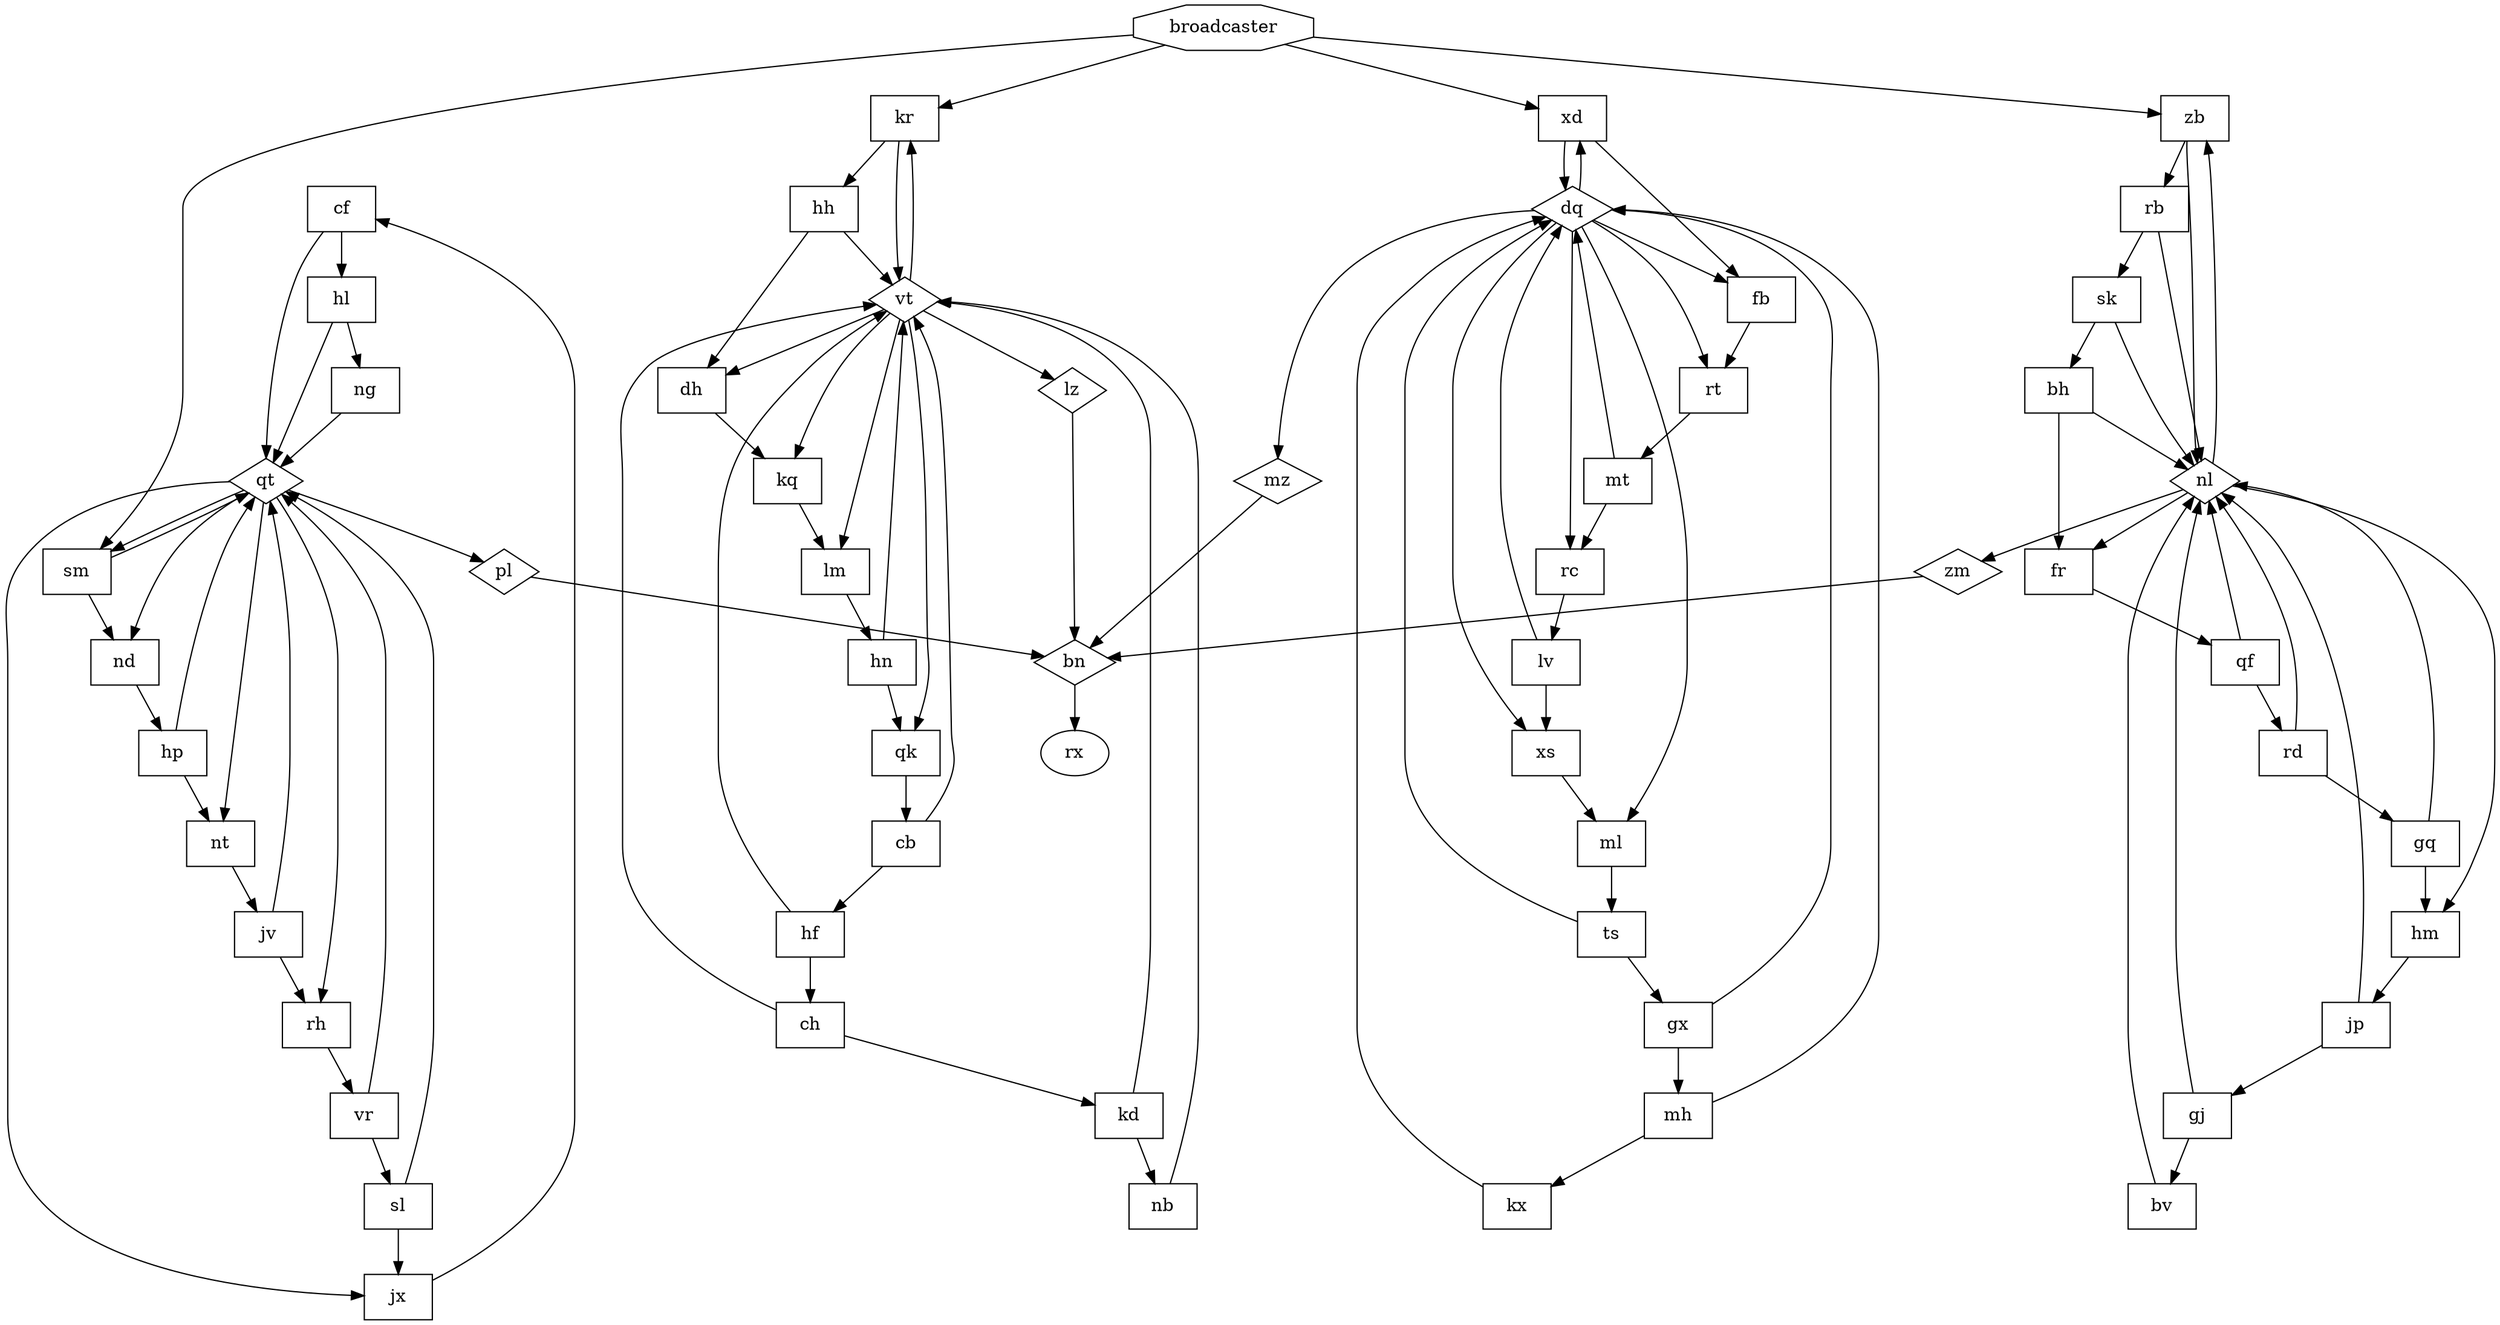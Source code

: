 digraph {
    "cf" [shape="box"];
    "cf" -> "hl";
    "cf" -> "qt";
    "bn" [shape="diamond"];
    "bn" -> "rx";
    "nb" [shape="box"];
    "nb" -> "vt";
    "hm" [shape="box"];
    "hm" -> "jp";
    "vr" [shape="box"];
    "vr" -> "qt";
    "vr" -> "sl";
    "gq" [shape="box"];
    "gq" -> "hm";
    "gq" -> "nl";
    "sl" [shape="box"];
    "sl" -> "jx";
    "sl" -> "qt";
    "pl" [shape="diamond"];
    "pl" -> "bn";
    "hf" [shape="box"];
    "hf" -> "vt";
    "hf" -> "ch";
    "kx" [shape="box"];
    "kx" -> "dq";
    "fr" [shape="box"];
    "fr" -> "qf";
    "rh" [shape="box"];
    "rh" -> "vr";
    "vt" [shape="diamond"];
    "vt" -> "lz";
    "vt" -> "dh";
    "vt" -> "kr";
    "vt" -> "kq";
    "vt" -> "lm";
    "vt" -> "qk";
    "dq" [shape="diamond"];
    "dq" -> "mz";
    "dq" -> "ml";
    "dq" -> "xd";
    "dq" -> "fb";
    "dq" -> "xs";
    "dq" -> "rc";
    "dq" -> "rt";
    "hn" [shape="box"];
    "hn" -> "qk";
    "hn" -> "vt";
    "bv" [shape="box"];
    "bv" -> "nl";
    "jv" [shape="box"];
    "jv" -> "rh";
    "jv" -> "qt";
    "kq" [shape="box"];
    "kq" -> "lm";
    "nd" [shape="box"];
    "nd" -> "hp";
    "gj" [shape="box"];
    "gj" -> "bv";
    "gj" -> "nl";
    "lv" [shape="box"];
    "lv" -> "xs";
    "lv" -> "dq";
    "ch" [shape="box"];
    "ch" -> "vt";
    "ch" -> "kd";
    "sm" [shape="box"];
    "sm" -> "qt";
    "sm" -> "nd";
    "nt" [shape="box"];
    "nt" -> "jv";
    "qk" [shape="box"];
    "qk" -> "cb";
    "jx" [shape="box"];
    "jx" -> "cf";
    "hl" [shape="box"];
    "hl" -> "qt";
    "hl" -> "ng";
    "qt" [shape="diamond"];
    "qt" -> "sm";
    "qt" -> "rh";
    "qt" -> "nd";
    "qt" -> "jx";
    "qt" -> "nt";
    "qt" -> "pl";
    "bh" [shape="box"];
    "bh" -> "nl";
    "bh" -> "fr";
    "kd" [shape="box"];
    "kd" -> "vt";
    "kd" -> "nb";
    "gx" [shape="box"];
    "gx" -> "mh";
    "gx" -> "dq";
    "hp" [shape="box"];
    "hp" -> "nt";
    "hp" -> "qt";
    "rc" [shape="box"];
    "rc" -> "lv";
    "broadcaster" [shape="octagon"];
    "broadcaster" -> "kr";
    "broadcaster" -> "zb";
    "broadcaster" -> "sm";
    "broadcaster" -> "xd";
    "mz" [shape="diamond"];
    "mz" -> "bn";
    "qf" [shape="box"];
    "qf" -> "rd";
    "qf" -> "nl";
    "sk" [shape="box"];
    "sk" -> "nl";
    "sk" -> "bh";
    "rb" [shape="box"];
    "rb" -> "nl";
    "rb" -> "sk";
    "cb" [shape="box"];
    "cb" -> "hf";
    "cb" -> "vt";
    "fb" [shape="box"];
    "fb" -> "rt";
    "lz" [shape="diamond"];
    "lz" -> "bn";
    "mh" [shape="box"];
    "mh" -> "dq";
    "mh" -> "kx";
    "rt" [shape="box"];
    "rt" -> "mt";
    "xd" [shape="box"];
    "xd" -> "dq";
    "xd" -> "fb";
    "lm" [shape="box"];
    "lm" -> "hn";
    "hh" [shape="box"];
    "hh" -> "vt";
    "hh" -> "dh";
    "ml" [shape="box"];
    "ml" -> "ts";
    "mt" [shape="box"];
    "mt" -> "rc";
    "mt" -> "dq";
    "ts" [shape="box"];
    "ts" -> "gx";
    "ts" -> "dq";
    "rd" [shape="box"];
    "rd" -> "nl";
    "rd" -> "gq";
    "zb" [shape="box"];
    "zb" -> "nl";
    "zb" -> "rb";
    "kr" [shape="box"];
    "kr" -> "hh";
    "kr" -> "vt";
    "nl" [shape="diamond"];
    "nl" -> "fr";
    "nl" -> "zb";
    "nl" -> "hm";
    "nl" -> "zm";
    "zm" [shape="diamond"];
    "zm" -> "bn";
    "dh" [shape="box"];
    "dh" -> "kq";
    "ng" [shape="box"];
    "ng" -> "qt";
    "xs" [shape="box"];
    "xs" -> "ml";
    "jp" [shape="box"];
    "jp" -> "nl";
    "jp" -> "gj";
}
